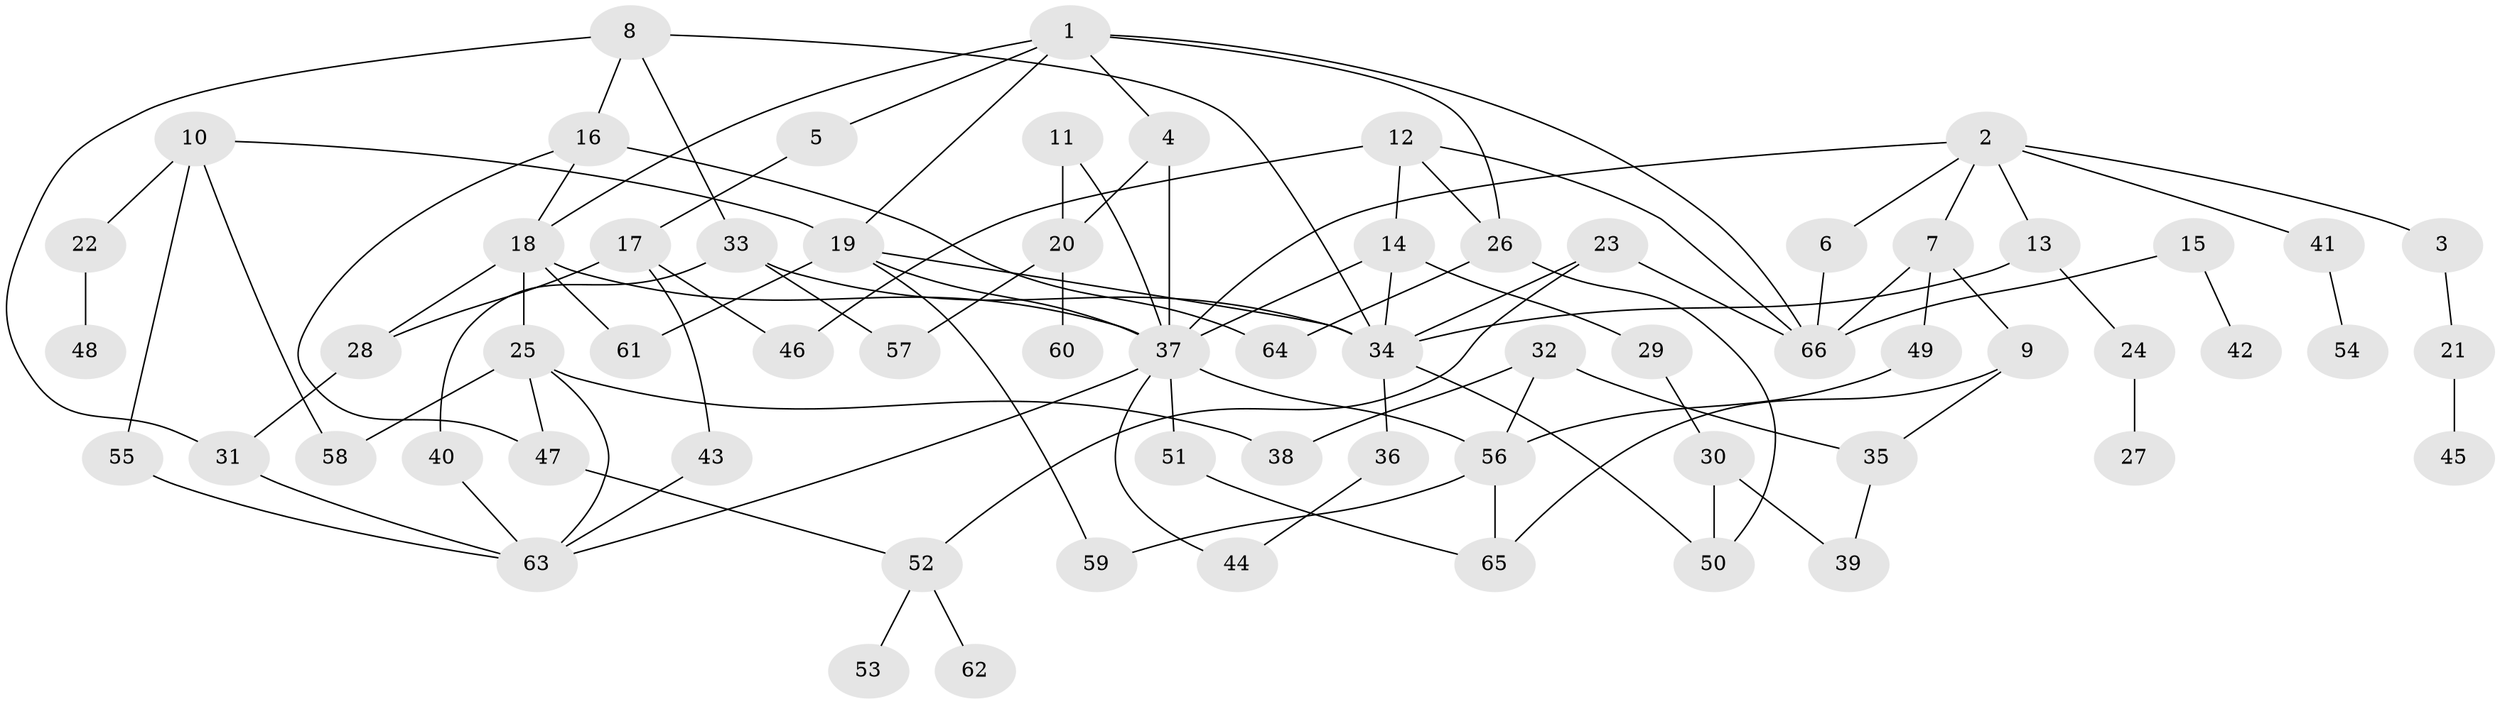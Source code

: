 // original degree distribution, {5: 0.0425531914893617, 6: 0.031914893617021274, 7: 0.02127659574468085, 9: 0.010638297872340425, 2: 0.3617021276595745, 3: 0.2127659574468085, 1: 0.18085106382978725, 4: 0.13829787234042554}
// Generated by graph-tools (version 1.1) at 2025/36/03/04/25 23:36:04]
// undirected, 66 vertices, 101 edges
graph export_dot {
  node [color=gray90,style=filled];
  1;
  2;
  3;
  4;
  5;
  6;
  7;
  8;
  9;
  10;
  11;
  12;
  13;
  14;
  15;
  16;
  17;
  18;
  19;
  20;
  21;
  22;
  23;
  24;
  25;
  26;
  27;
  28;
  29;
  30;
  31;
  32;
  33;
  34;
  35;
  36;
  37;
  38;
  39;
  40;
  41;
  42;
  43;
  44;
  45;
  46;
  47;
  48;
  49;
  50;
  51;
  52;
  53;
  54;
  55;
  56;
  57;
  58;
  59;
  60;
  61;
  62;
  63;
  64;
  65;
  66;
  1 -- 4 [weight=1.0];
  1 -- 5 [weight=1.0];
  1 -- 18 [weight=1.0];
  1 -- 19 [weight=1.0];
  1 -- 26 [weight=1.0];
  1 -- 66 [weight=1.0];
  2 -- 3 [weight=1.0];
  2 -- 6 [weight=1.0];
  2 -- 7 [weight=1.0];
  2 -- 13 [weight=1.0];
  2 -- 37 [weight=1.0];
  2 -- 41 [weight=1.0];
  3 -- 21 [weight=1.0];
  4 -- 20 [weight=1.0];
  4 -- 37 [weight=1.0];
  5 -- 17 [weight=1.0];
  6 -- 66 [weight=1.0];
  7 -- 9 [weight=1.0];
  7 -- 49 [weight=1.0];
  7 -- 66 [weight=1.0];
  8 -- 16 [weight=1.0];
  8 -- 31 [weight=1.0];
  8 -- 33 [weight=1.0];
  8 -- 34 [weight=1.0];
  9 -- 35 [weight=1.0];
  9 -- 65 [weight=1.0];
  10 -- 19 [weight=1.0];
  10 -- 22 [weight=1.0];
  10 -- 55 [weight=1.0];
  10 -- 58 [weight=1.0];
  11 -- 20 [weight=1.0];
  11 -- 37 [weight=1.0];
  12 -- 14 [weight=1.0];
  12 -- 26 [weight=1.0];
  12 -- 46 [weight=1.0];
  12 -- 66 [weight=1.0];
  13 -- 24 [weight=1.0];
  13 -- 34 [weight=1.0];
  14 -- 29 [weight=1.0];
  14 -- 34 [weight=1.0];
  14 -- 37 [weight=1.0];
  15 -- 42 [weight=1.0];
  15 -- 66 [weight=1.0];
  16 -- 18 [weight=1.0];
  16 -- 47 [weight=1.0];
  16 -- 64 [weight=1.0];
  17 -- 28 [weight=1.0];
  17 -- 43 [weight=1.0];
  17 -- 46 [weight=1.0];
  18 -- 25 [weight=1.0];
  18 -- 28 [weight=1.0];
  18 -- 37 [weight=1.0];
  18 -- 61 [weight=1.0];
  19 -- 34 [weight=1.0];
  19 -- 37 [weight=1.0];
  19 -- 59 [weight=1.0];
  19 -- 61 [weight=1.0];
  20 -- 57 [weight=1.0];
  20 -- 60 [weight=1.0];
  21 -- 45 [weight=1.0];
  22 -- 48 [weight=1.0];
  23 -- 34 [weight=1.0];
  23 -- 52 [weight=1.0];
  23 -- 66 [weight=1.0];
  24 -- 27 [weight=1.0];
  25 -- 38 [weight=1.0];
  25 -- 47 [weight=1.0];
  25 -- 58 [weight=1.0];
  25 -- 63 [weight=1.0];
  26 -- 50 [weight=1.0];
  26 -- 64 [weight=1.0];
  28 -- 31 [weight=1.0];
  29 -- 30 [weight=1.0];
  30 -- 39 [weight=1.0];
  30 -- 50 [weight=1.0];
  31 -- 63 [weight=1.0];
  32 -- 35 [weight=1.0];
  32 -- 38 [weight=1.0];
  32 -- 56 [weight=1.0];
  33 -- 34 [weight=1.0];
  33 -- 40 [weight=1.0];
  33 -- 57 [weight=1.0];
  34 -- 36 [weight=1.0];
  34 -- 50 [weight=1.0];
  35 -- 39 [weight=1.0];
  36 -- 44 [weight=1.0];
  37 -- 44 [weight=1.0];
  37 -- 51 [weight=1.0];
  37 -- 56 [weight=1.0];
  37 -- 63 [weight=1.0];
  40 -- 63 [weight=1.0];
  41 -- 54 [weight=1.0];
  43 -- 63 [weight=1.0];
  47 -- 52 [weight=1.0];
  49 -- 56 [weight=1.0];
  51 -- 65 [weight=1.0];
  52 -- 53 [weight=1.0];
  52 -- 62 [weight=1.0];
  55 -- 63 [weight=1.0];
  56 -- 59 [weight=1.0];
  56 -- 65 [weight=1.0];
}
